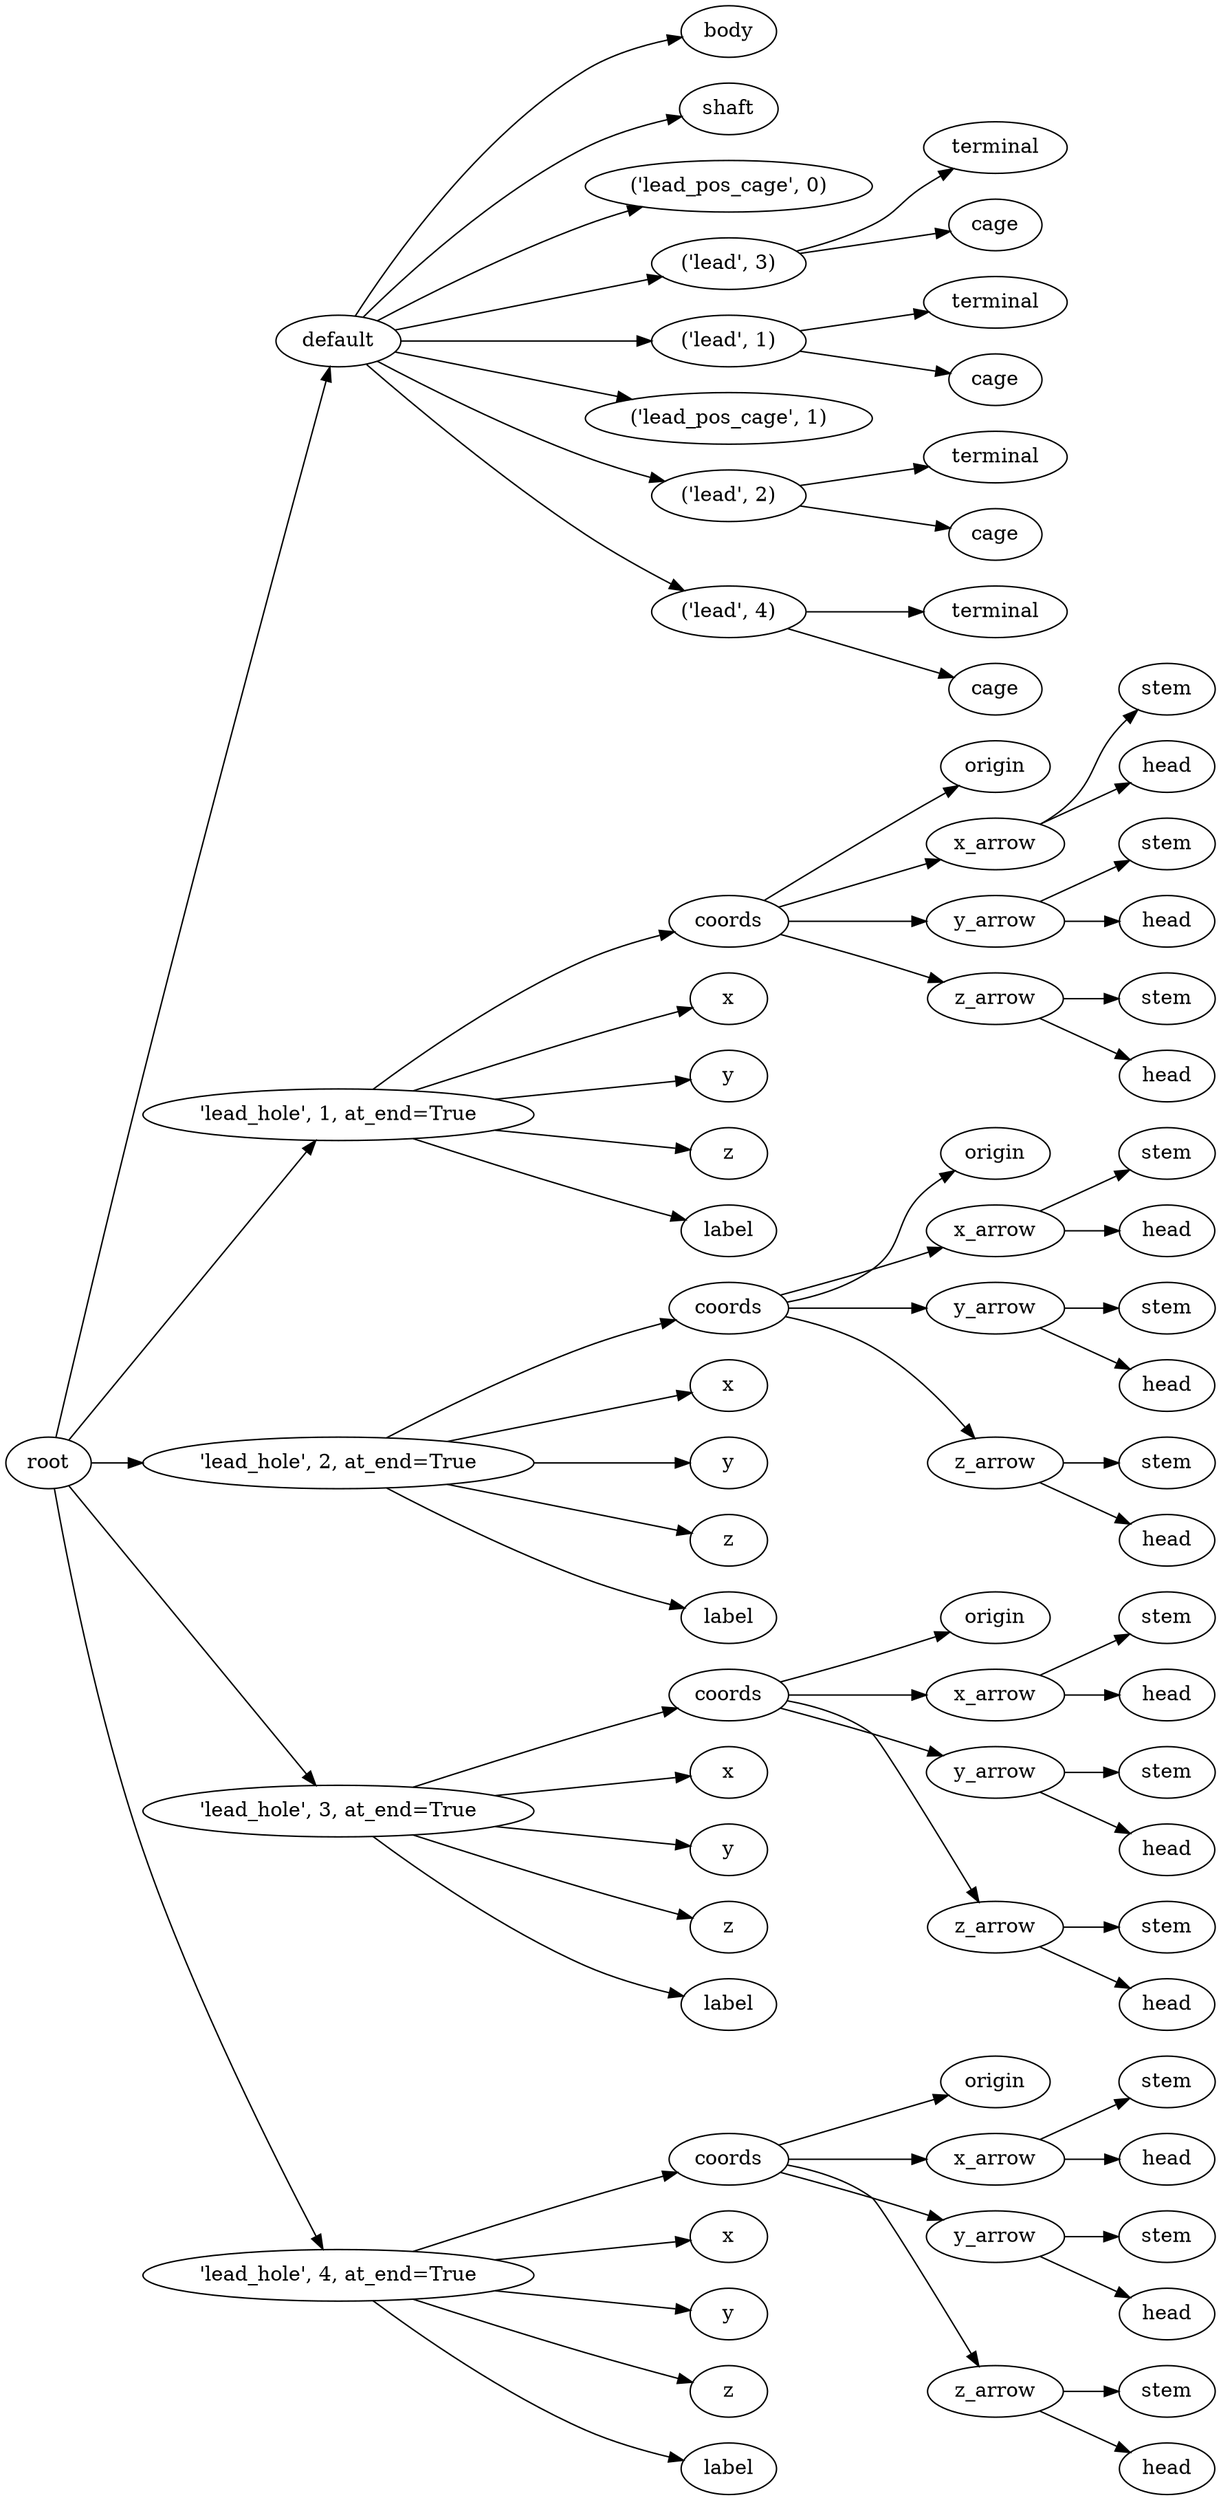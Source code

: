 digraph default {
	graph [rankdir=LR]
	root_57 [label=root href="javascript:s=&quot;\(\)\nNone&quot;; console.log(s); alert(s);"]
	default_58 [label=default href="javascript:s=&quot;\(&#x27;default&#x27;,\)\nTactileSwitchTL1105&quot;; console.log(s); alert(s);" tooltip=TactileSwitchTL1105]
	body_59 [label=body href="javascript:s=&quot;\(&#x27;default&#x27;,\ &#x27;body&#x27;\)\nBox&quot;; console.log(s); alert(s);" tooltip=Box]
	shaft_60 [label=shaft href="javascript:s=&quot;\(&#x27;default&#x27;,\ &#x27;shaft&#x27;\)\nCone&quot;; console.log(s); alert(s);" tooltip=Cone]
	lead_pos_cage_61 [label="\('lead_pos_cage',\ 0\)" href="javascript:s=&quot;\(&#x27;default&#x27;,\ \(&#x27;lead_pos_cage&#x27;,\ 0\)\)\nBox&quot;; console.log(s); alert(s);" tooltip=Box]
	lead_62 [label="\('lead',\ 3\)" href="javascript:s=&quot;\(&#x27;default&#x27;,\ \(&#x27;lead&#x27;,\ 3\)\)\nTactileSwitchTL1105Lead&quot;; console.log(s); alert(s);" tooltip=TactileSwitchTL1105Lead]
	terminal_63 [label=terminal href="javascript:s=&quot;\(&#x27;default&#x27;,\ \(&#x27;lead&#x27;,\ 3\),\ &#x27;terminal&#x27;\)\nLinearExtrude&quot;; console.log(s); alert(s);" tooltip=LinearExtrude]
	cage_64 [label=cage href="javascript:s=&quot;\(&#x27;default&#x27;,\ \(&#x27;lead&#x27;,\ 3\),\ &#x27;cage&#x27;\)\nBox&quot;; console.log(s); alert(s);" tooltip=Box]
	lead_65 [label="\('lead',\ 1\)" href="javascript:s=&quot;\(&#x27;default&#x27;,\ \(&#x27;lead&#x27;,\ 1\)\)\nTactileSwitchTL1105Lead&quot;; console.log(s); alert(s);" tooltip=TactileSwitchTL1105Lead]
	terminal_66 [label=terminal href="javascript:s=&quot;\(&#x27;default&#x27;,\ \(&#x27;lead&#x27;,\ 1\),\ &#x27;terminal&#x27;\)\nLinearExtrude&quot;; console.log(s); alert(s);" tooltip=LinearExtrude]
	cage_67 [label=cage href="javascript:s=&quot;\(&#x27;default&#x27;,\ \(&#x27;lead&#x27;,\ 1\),\ &#x27;cage&#x27;\)\nBox&quot;; console.log(s); alert(s);" tooltip=Box]
	lead_pos_cage_68 [label="\('lead_pos_cage',\ 1\)" href="javascript:s=&quot;\(&#x27;default&#x27;,\ \(&#x27;lead_pos_cage&#x27;,\ 1\)\)\nBox&quot;; console.log(s); alert(s);" tooltip=Box]
	lead_69 [label="\('lead',\ 2\)" href="javascript:s=&quot;\(&#x27;default&#x27;,\ \(&#x27;lead&#x27;,\ 2\)\)\nTactileSwitchTL1105Lead&quot;; console.log(s); alert(s);" tooltip=TactileSwitchTL1105Lead]
	terminal_70 [label=terminal href="javascript:s=&quot;\(&#x27;default&#x27;,\ \(&#x27;lead&#x27;,\ 2\),\ &#x27;terminal&#x27;\)\nLinearExtrude&quot;; console.log(s); alert(s);" tooltip=LinearExtrude]
	cage_71 [label=cage href="javascript:s=&quot;\(&#x27;default&#x27;,\ \(&#x27;lead&#x27;,\ 2\),\ &#x27;cage&#x27;\)\nBox&quot;; console.log(s); alert(s);" tooltip=Box]
	lead_72 [label="\('lead',\ 4\)" href="javascript:s=&quot;\(&#x27;default&#x27;,\ \(&#x27;lead&#x27;,\ 4\)\)\nTactileSwitchTL1105Lead&quot;; console.log(s); alert(s);" tooltip=TactileSwitchTL1105Lead]
	terminal_73 [label=terminal href="javascript:s=&quot;\(&#x27;default&#x27;,\ \(&#x27;lead&#x27;,\ 4\),\ &#x27;terminal&#x27;\)\nLinearExtrude&quot;; console.log(s); alert(s);" tooltip=LinearExtrude]
	cage_74 [label=cage href="javascript:s=&quot;\(&#x27;default&#x27;,\ \(&#x27;lead&#x27;,\ 4\),\ &#x27;cage&#x27;\)\nBox&quot;; console.log(s); alert(s);" tooltip=Box]
	75 [label="'lead_hole',\ 1,\ at_end=True" href="javascript:s=&quot;\(&quot;&#x27;lead_hole&#x27;,\ 1,\ at_end=True&quot;,\)\nAnnotatedCoordinates&quot;; console.log(s); alert(s);" tooltip=AnnotatedCoordinates]
	coords_76 [label=coords href="javascript:s=&quot;\(&quot;&#x27;lead_hole&#x27;,\ 1,\ at_end=True&quot;,\ &#x27;coords&#x27;\)\nCoordinates&quot;; console.log(s); alert(s);" tooltip=Coordinates]
	origin_77 [label=origin href="javascript:s=&quot;\(&quot;&#x27;lead_hole&#x27;,\ 1,\ at_end=True&quot;,\ &#x27;coords&#x27;,\ &#x27;origin&#x27;\)\nCoordinatesCage&quot;; console.log(s); alert(s);" tooltip=CoordinatesCage]
	x_arrow_78 [label=x_arrow href="javascript:s=&quot;\(&quot;&#x27;lead_hole&#x27;,\ 1,\ at_end=True&quot;,\ &#x27;coords&#x27;,\ &#x27;x_arrow&#x27;\)\nArrow&quot;; console.log(s); alert(s);" tooltip=Arrow]
	stem_79 [label=stem href="javascript:s=&quot;\(&quot;&#x27;lead_hole&#x27;,\ 1,\ at_end=True&quot;,\ &#x27;coords&#x27;,\ &#x27;x_arrow&#x27;,\ &#x27;stem&#x27;\)\nCone&quot;; console.log(s); alert(s);" tooltip=Cone]
	head_80 [label=head href="javascript:s=&quot;\(&quot;&#x27;lead_hole&#x27;,\ 1,\ at_end=True&quot;,\ &#x27;coords&#x27;,\ &#x27;x_arrow&#x27;,\ &#x27;head&#x27;\)\nCone&quot;; console.log(s); alert(s);" tooltip=Cone]
	y_arrow_81 [label=y_arrow href="javascript:s=&quot;\(&quot;&#x27;lead_hole&#x27;,\ 1,\ at_end=True&quot;,\ &#x27;coords&#x27;,\ &#x27;y_arrow&#x27;\)\nArrow&quot;; console.log(s); alert(s);" tooltip=Arrow]
	stem_82 [label=stem href="javascript:s=&quot;\(&quot;&#x27;lead_hole&#x27;,\ 1,\ at_end=True&quot;,\ &#x27;coords&#x27;,\ &#x27;y_arrow&#x27;,\ &#x27;stem&#x27;\)\nCone&quot;; console.log(s); alert(s);" tooltip=Cone]
	head_83 [label=head href="javascript:s=&quot;\(&quot;&#x27;lead_hole&#x27;,\ 1,\ at_end=True&quot;,\ &#x27;coords&#x27;,\ &#x27;y_arrow&#x27;,\ &#x27;head&#x27;\)\nCone&quot;; console.log(s); alert(s);" tooltip=Cone]
	z_arrow_84 [label=z_arrow href="javascript:s=&quot;\(&quot;&#x27;lead_hole&#x27;,\ 1,\ at_end=True&quot;,\ &#x27;coords&#x27;,\ &#x27;z_arrow&#x27;\)\nArrow&quot;; console.log(s); alert(s);" tooltip=Arrow]
	stem_85 [label=stem href="javascript:s=&quot;\(&quot;&#x27;lead_hole&#x27;,\ 1,\ at_end=True&quot;,\ &#x27;coords&#x27;,\ &#x27;z_arrow&#x27;,\ &#x27;stem&#x27;\)\nCone&quot;; console.log(s); alert(s);" tooltip=Cone]
	head_86 [label=head href="javascript:s=&quot;\(&quot;&#x27;lead_hole&#x27;,\ 1,\ at_end=True&quot;,\ &#x27;coords&#x27;,\ &#x27;z_arrow&#x27;,\ &#x27;head&#x27;\)\nCone&quot;; console.log(s); alert(s);" tooltip=Cone]
	x_87 [label=x href="javascript:s=&quot;\(&quot;&#x27;lead_hole&#x27;,\ 1,\ at_end=True&quot;,\ &#x27;x&#x27;\)\nText&quot;; console.log(s); alert(s);" tooltip=Text]
	y_88 [label=y href="javascript:s=&quot;\(&quot;&#x27;lead_hole&#x27;,\ 1,\ at_end=True&quot;,\ &#x27;y&#x27;\)\nText&quot;; console.log(s); alert(s);" tooltip=Text]
	z_89 [label=z href="javascript:s=&quot;\(&quot;&#x27;lead_hole&#x27;,\ 1,\ at_end=True&quot;,\ &#x27;z&#x27;\)\nText&quot;; console.log(s); alert(s);" tooltip=Text]
	label_90 [label=label href="javascript:s=&quot;\(&quot;&#x27;lead_hole&#x27;,\ 1,\ at_end=True&quot;,\ &#x27;label&#x27;\)\nText&quot;; console.log(s); alert(s);" tooltip=Text]
	91 [label="'lead_hole',\ 2,\ at_end=True" href="javascript:s=&quot;\(&quot;&#x27;lead_hole&#x27;,\ 2,\ at_end=True&quot;,\)\nAnnotatedCoordinates&quot;; console.log(s); alert(s);" tooltip=AnnotatedCoordinates]
	coords_92 [label=coords href="javascript:s=&quot;\(&quot;&#x27;lead_hole&#x27;,\ 2,\ at_end=True&quot;,\ &#x27;coords&#x27;\)\nCoordinates&quot;; console.log(s); alert(s);" tooltip=Coordinates]
	origin_93 [label=origin href="javascript:s=&quot;\(&quot;&#x27;lead_hole&#x27;,\ 2,\ at_end=True&quot;,\ &#x27;coords&#x27;,\ &#x27;origin&#x27;\)\nCoordinatesCage&quot;; console.log(s); alert(s);" tooltip=CoordinatesCage]
	x_arrow_94 [label=x_arrow href="javascript:s=&quot;\(&quot;&#x27;lead_hole&#x27;,\ 2,\ at_end=True&quot;,\ &#x27;coords&#x27;,\ &#x27;x_arrow&#x27;\)\nArrow&quot;; console.log(s); alert(s);" tooltip=Arrow]
	stem_95 [label=stem href="javascript:s=&quot;\(&quot;&#x27;lead_hole&#x27;,\ 2,\ at_end=True&quot;,\ &#x27;coords&#x27;,\ &#x27;x_arrow&#x27;,\ &#x27;stem&#x27;\)\nCone&quot;; console.log(s); alert(s);" tooltip=Cone]
	head_96 [label=head href="javascript:s=&quot;\(&quot;&#x27;lead_hole&#x27;,\ 2,\ at_end=True&quot;,\ &#x27;coords&#x27;,\ &#x27;x_arrow&#x27;,\ &#x27;head&#x27;\)\nCone&quot;; console.log(s); alert(s);" tooltip=Cone]
	y_arrow_97 [label=y_arrow href="javascript:s=&quot;\(&quot;&#x27;lead_hole&#x27;,\ 2,\ at_end=True&quot;,\ &#x27;coords&#x27;,\ &#x27;y_arrow&#x27;\)\nArrow&quot;; console.log(s); alert(s);" tooltip=Arrow]
	stem_98 [label=stem href="javascript:s=&quot;\(&quot;&#x27;lead_hole&#x27;,\ 2,\ at_end=True&quot;,\ &#x27;coords&#x27;,\ &#x27;y_arrow&#x27;,\ &#x27;stem&#x27;\)\nCone&quot;; console.log(s); alert(s);" tooltip=Cone]
	head_99 [label=head href="javascript:s=&quot;\(&quot;&#x27;lead_hole&#x27;,\ 2,\ at_end=True&quot;,\ &#x27;coords&#x27;,\ &#x27;y_arrow&#x27;,\ &#x27;head&#x27;\)\nCone&quot;; console.log(s); alert(s);" tooltip=Cone]
	z_arrow_100 [label=z_arrow href="javascript:s=&quot;\(&quot;&#x27;lead_hole&#x27;,\ 2,\ at_end=True&quot;,\ &#x27;coords&#x27;,\ &#x27;z_arrow&#x27;\)\nArrow&quot;; console.log(s); alert(s);" tooltip=Arrow]
	stem_101 [label=stem href="javascript:s=&quot;\(&quot;&#x27;lead_hole&#x27;,\ 2,\ at_end=True&quot;,\ &#x27;coords&#x27;,\ &#x27;z_arrow&#x27;,\ &#x27;stem&#x27;\)\nCone&quot;; console.log(s); alert(s);" tooltip=Cone]
	head_102 [label=head href="javascript:s=&quot;\(&quot;&#x27;lead_hole&#x27;,\ 2,\ at_end=True&quot;,\ &#x27;coords&#x27;,\ &#x27;z_arrow&#x27;,\ &#x27;head&#x27;\)\nCone&quot;; console.log(s); alert(s);" tooltip=Cone]
	x_103 [label=x href="javascript:s=&quot;\(&quot;&#x27;lead_hole&#x27;,\ 2,\ at_end=True&quot;,\ &#x27;x&#x27;\)\nText&quot;; console.log(s); alert(s);" tooltip=Text]
	y_104 [label=y href="javascript:s=&quot;\(&quot;&#x27;lead_hole&#x27;,\ 2,\ at_end=True&quot;,\ &#x27;y&#x27;\)\nText&quot;; console.log(s); alert(s);" tooltip=Text]
	z_105 [label=z href="javascript:s=&quot;\(&quot;&#x27;lead_hole&#x27;,\ 2,\ at_end=True&quot;,\ &#x27;z&#x27;\)\nText&quot;; console.log(s); alert(s);" tooltip=Text]
	label_106 [label=label href="javascript:s=&quot;\(&quot;&#x27;lead_hole&#x27;,\ 2,\ at_end=True&quot;,\ &#x27;label&#x27;\)\nText&quot;; console.log(s); alert(s);" tooltip=Text]
	107 [label="'lead_hole',\ 3,\ at_end=True" href="javascript:s=&quot;\(&quot;&#x27;lead_hole&#x27;,\ 3,\ at_end=True&quot;,\)\nAnnotatedCoordinates&quot;; console.log(s); alert(s);" tooltip=AnnotatedCoordinates]
	coords_108 [label=coords href="javascript:s=&quot;\(&quot;&#x27;lead_hole&#x27;,\ 3,\ at_end=True&quot;,\ &#x27;coords&#x27;\)\nCoordinates&quot;; console.log(s); alert(s);" tooltip=Coordinates]
	origin_109 [label=origin href="javascript:s=&quot;\(&quot;&#x27;lead_hole&#x27;,\ 3,\ at_end=True&quot;,\ &#x27;coords&#x27;,\ &#x27;origin&#x27;\)\nCoordinatesCage&quot;; console.log(s); alert(s);" tooltip=CoordinatesCage]
	x_arrow_110 [label=x_arrow href="javascript:s=&quot;\(&quot;&#x27;lead_hole&#x27;,\ 3,\ at_end=True&quot;,\ &#x27;coords&#x27;,\ &#x27;x_arrow&#x27;\)\nArrow&quot;; console.log(s); alert(s);" tooltip=Arrow]
	stem_111 [label=stem href="javascript:s=&quot;\(&quot;&#x27;lead_hole&#x27;,\ 3,\ at_end=True&quot;,\ &#x27;coords&#x27;,\ &#x27;x_arrow&#x27;,\ &#x27;stem&#x27;\)\nCone&quot;; console.log(s); alert(s);" tooltip=Cone]
	head_112 [label=head href="javascript:s=&quot;\(&quot;&#x27;lead_hole&#x27;,\ 3,\ at_end=True&quot;,\ &#x27;coords&#x27;,\ &#x27;x_arrow&#x27;,\ &#x27;head&#x27;\)\nCone&quot;; console.log(s); alert(s);" tooltip=Cone]
	y_arrow_113 [label=y_arrow href="javascript:s=&quot;\(&quot;&#x27;lead_hole&#x27;,\ 3,\ at_end=True&quot;,\ &#x27;coords&#x27;,\ &#x27;y_arrow&#x27;\)\nArrow&quot;; console.log(s); alert(s);" tooltip=Arrow]
	stem_114 [label=stem href="javascript:s=&quot;\(&quot;&#x27;lead_hole&#x27;,\ 3,\ at_end=True&quot;,\ &#x27;coords&#x27;,\ &#x27;y_arrow&#x27;,\ &#x27;stem&#x27;\)\nCone&quot;; console.log(s); alert(s);" tooltip=Cone]
	head_115 [label=head href="javascript:s=&quot;\(&quot;&#x27;lead_hole&#x27;,\ 3,\ at_end=True&quot;,\ &#x27;coords&#x27;,\ &#x27;y_arrow&#x27;,\ &#x27;head&#x27;\)\nCone&quot;; console.log(s); alert(s);" tooltip=Cone]
	z_arrow_116 [label=z_arrow href="javascript:s=&quot;\(&quot;&#x27;lead_hole&#x27;,\ 3,\ at_end=True&quot;,\ &#x27;coords&#x27;,\ &#x27;z_arrow&#x27;\)\nArrow&quot;; console.log(s); alert(s);" tooltip=Arrow]
	stem_117 [label=stem href="javascript:s=&quot;\(&quot;&#x27;lead_hole&#x27;,\ 3,\ at_end=True&quot;,\ &#x27;coords&#x27;,\ &#x27;z_arrow&#x27;,\ &#x27;stem&#x27;\)\nCone&quot;; console.log(s); alert(s);" tooltip=Cone]
	head_118 [label=head href="javascript:s=&quot;\(&quot;&#x27;lead_hole&#x27;,\ 3,\ at_end=True&quot;,\ &#x27;coords&#x27;,\ &#x27;z_arrow&#x27;,\ &#x27;head&#x27;\)\nCone&quot;; console.log(s); alert(s);" tooltip=Cone]
	x_119 [label=x href="javascript:s=&quot;\(&quot;&#x27;lead_hole&#x27;,\ 3,\ at_end=True&quot;,\ &#x27;x&#x27;\)\nText&quot;; console.log(s); alert(s);" tooltip=Text]
	y_120 [label=y href="javascript:s=&quot;\(&quot;&#x27;lead_hole&#x27;,\ 3,\ at_end=True&quot;,\ &#x27;y&#x27;\)\nText&quot;; console.log(s); alert(s);" tooltip=Text]
	z_121 [label=z href="javascript:s=&quot;\(&quot;&#x27;lead_hole&#x27;,\ 3,\ at_end=True&quot;,\ &#x27;z&#x27;\)\nText&quot;; console.log(s); alert(s);" tooltip=Text]
	label_122 [label=label href="javascript:s=&quot;\(&quot;&#x27;lead_hole&#x27;,\ 3,\ at_end=True&quot;,\ &#x27;label&#x27;\)\nText&quot;; console.log(s); alert(s);" tooltip=Text]
	123 [label="'lead_hole',\ 4,\ at_end=True" href="javascript:s=&quot;\(&quot;&#x27;lead_hole&#x27;,\ 4,\ at_end=True&quot;,\)\nAnnotatedCoordinates&quot;; console.log(s); alert(s);" tooltip=AnnotatedCoordinates]
	coords_124 [label=coords href="javascript:s=&quot;\(&quot;&#x27;lead_hole&#x27;,\ 4,\ at_end=True&quot;,\ &#x27;coords&#x27;\)\nCoordinates&quot;; console.log(s); alert(s);" tooltip=Coordinates]
	origin_125 [label=origin href="javascript:s=&quot;\(&quot;&#x27;lead_hole&#x27;,\ 4,\ at_end=True&quot;,\ &#x27;coords&#x27;,\ &#x27;origin&#x27;\)\nCoordinatesCage&quot;; console.log(s); alert(s);" tooltip=CoordinatesCage]
	x_arrow_126 [label=x_arrow href="javascript:s=&quot;\(&quot;&#x27;lead_hole&#x27;,\ 4,\ at_end=True&quot;,\ &#x27;coords&#x27;,\ &#x27;x_arrow&#x27;\)\nArrow&quot;; console.log(s); alert(s);" tooltip=Arrow]
	stem_127 [label=stem href="javascript:s=&quot;\(&quot;&#x27;lead_hole&#x27;,\ 4,\ at_end=True&quot;,\ &#x27;coords&#x27;,\ &#x27;x_arrow&#x27;,\ &#x27;stem&#x27;\)\nCone&quot;; console.log(s); alert(s);" tooltip=Cone]
	head_128 [label=head href="javascript:s=&quot;\(&quot;&#x27;lead_hole&#x27;,\ 4,\ at_end=True&quot;,\ &#x27;coords&#x27;,\ &#x27;x_arrow&#x27;,\ &#x27;head&#x27;\)\nCone&quot;; console.log(s); alert(s);" tooltip=Cone]
	y_arrow_129 [label=y_arrow href="javascript:s=&quot;\(&quot;&#x27;lead_hole&#x27;,\ 4,\ at_end=True&quot;,\ &#x27;coords&#x27;,\ &#x27;y_arrow&#x27;\)\nArrow&quot;; console.log(s); alert(s);" tooltip=Arrow]
	stem_130 [label=stem href="javascript:s=&quot;\(&quot;&#x27;lead_hole&#x27;,\ 4,\ at_end=True&quot;,\ &#x27;coords&#x27;,\ &#x27;y_arrow&#x27;,\ &#x27;stem&#x27;\)\nCone&quot;; console.log(s); alert(s);" tooltip=Cone]
	head_131 [label=head href="javascript:s=&quot;\(&quot;&#x27;lead_hole&#x27;,\ 4,\ at_end=True&quot;,\ &#x27;coords&#x27;,\ &#x27;y_arrow&#x27;,\ &#x27;head&#x27;\)\nCone&quot;; console.log(s); alert(s);" tooltip=Cone]
	z_arrow_132 [label=z_arrow href="javascript:s=&quot;\(&quot;&#x27;lead_hole&#x27;,\ 4,\ at_end=True&quot;,\ &#x27;coords&#x27;,\ &#x27;z_arrow&#x27;\)\nArrow&quot;; console.log(s); alert(s);" tooltip=Arrow]
	stem_133 [label=stem href="javascript:s=&quot;\(&quot;&#x27;lead_hole&#x27;,\ 4,\ at_end=True&quot;,\ &#x27;coords&#x27;,\ &#x27;z_arrow&#x27;,\ &#x27;stem&#x27;\)\nCone&quot;; console.log(s); alert(s);" tooltip=Cone]
	head_134 [label=head href="javascript:s=&quot;\(&quot;&#x27;lead_hole&#x27;,\ 4,\ at_end=True&quot;,\ &#x27;coords&#x27;,\ &#x27;z_arrow&#x27;,\ &#x27;head&#x27;\)\nCone&quot;; console.log(s); alert(s);" tooltip=Cone]
	x_135 [label=x href="javascript:s=&quot;\(&quot;&#x27;lead_hole&#x27;,\ 4,\ at_end=True&quot;,\ &#x27;x&#x27;\)\nText&quot;; console.log(s); alert(s);" tooltip=Text]
	y_136 [label=y href="javascript:s=&quot;\(&quot;&#x27;lead_hole&#x27;,\ 4,\ at_end=True&quot;,\ &#x27;y&#x27;\)\nText&quot;; console.log(s); alert(s);" tooltip=Text]
	z_137 [label=z href="javascript:s=&quot;\(&quot;&#x27;lead_hole&#x27;,\ 4,\ at_end=True&quot;,\ &#x27;z&#x27;\)\nText&quot;; console.log(s); alert(s);" tooltip=Text]
	label_138 [label=label href="javascript:s=&quot;\(&quot;&#x27;lead_hole&#x27;,\ 4,\ at_end=True&quot;,\ &#x27;label&#x27;\)\nText&quot;; console.log(s); alert(s);" tooltip=Text]
	root_57 -> default_58
	default_58 -> body_59
	default_58 -> shaft_60
	default_58 -> lead_pos_cage_61
	default_58 -> lead_62
	lead_62 -> terminal_63
	lead_62 -> cage_64
	default_58 -> lead_65
	lead_65 -> terminal_66
	lead_65 -> cage_67
	default_58 -> lead_pos_cage_68
	default_58 -> lead_69
	lead_69 -> terminal_70
	lead_69 -> cage_71
	default_58 -> lead_72
	lead_72 -> terminal_73
	lead_72 -> cage_74
	root_57 -> 75
	75 -> coords_76
	coords_76 -> origin_77
	coords_76 -> x_arrow_78
	x_arrow_78 -> stem_79
	x_arrow_78 -> head_80
	coords_76 -> y_arrow_81
	y_arrow_81 -> stem_82
	y_arrow_81 -> head_83
	coords_76 -> z_arrow_84
	z_arrow_84 -> stem_85
	z_arrow_84 -> head_86
	75 -> x_87
	75 -> y_88
	75 -> z_89
	75 -> label_90
	root_57 -> 91
	91 -> coords_92
	coords_92 -> origin_93
	coords_92 -> x_arrow_94
	x_arrow_94 -> stem_95
	x_arrow_94 -> head_96
	coords_92 -> y_arrow_97
	y_arrow_97 -> stem_98
	y_arrow_97 -> head_99
	coords_92 -> z_arrow_100
	z_arrow_100 -> stem_101
	z_arrow_100 -> head_102
	91 -> x_103
	91 -> y_104
	91 -> z_105
	91 -> label_106
	root_57 -> 107
	107 -> coords_108
	coords_108 -> origin_109
	coords_108 -> x_arrow_110
	x_arrow_110 -> stem_111
	x_arrow_110 -> head_112
	coords_108 -> y_arrow_113
	y_arrow_113 -> stem_114
	y_arrow_113 -> head_115
	coords_108 -> z_arrow_116
	z_arrow_116 -> stem_117
	z_arrow_116 -> head_118
	107 -> x_119
	107 -> y_120
	107 -> z_121
	107 -> label_122
	root_57 -> 123
	123 -> coords_124
	coords_124 -> origin_125
	coords_124 -> x_arrow_126
	x_arrow_126 -> stem_127
	x_arrow_126 -> head_128
	coords_124 -> y_arrow_129
	y_arrow_129 -> stem_130
	y_arrow_129 -> head_131
	coords_124 -> z_arrow_132
	z_arrow_132 -> stem_133
	z_arrow_132 -> head_134
	123 -> x_135
	123 -> y_136
	123 -> z_137
	123 -> label_138
}
